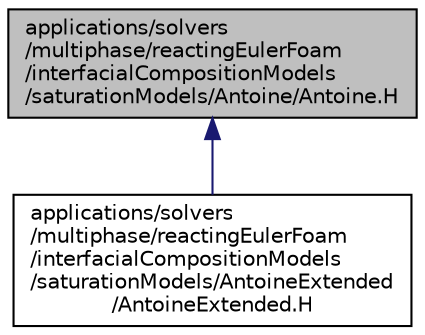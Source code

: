 digraph "applications/solvers/multiphase/reactingEulerFoam/interfacialCompositionModels/saturationModels/Antoine/Antoine.H"
{
  bgcolor="transparent";
  edge [fontname="Helvetica",fontsize="10",labelfontname="Helvetica",labelfontsize="10"];
  node [fontname="Helvetica",fontsize="10",shape=record];
  Node1 [label="applications/solvers\l/multiphase/reactingEulerFoam\l/interfacialCompositionModels\l/saturationModels/Antoine/Antoine.H",height=0.2,width=0.4,color="black", fillcolor="grey75", style="filled", fontcolor="black"];
  Node1 -> Node2 [dir="back",color="midnightblue",fontsize="10",style="solid",fontname="Helvetica"];
  Node2 [label="applications/solvers\l/multiphase/reactingEulerFoam\l/interfacialCompositionModels\l/saturationModels/AntoineExtended\l/AntoineExtended.H",height=0.2,width=0.4,color="black",URL="$a03581.html"];
}
